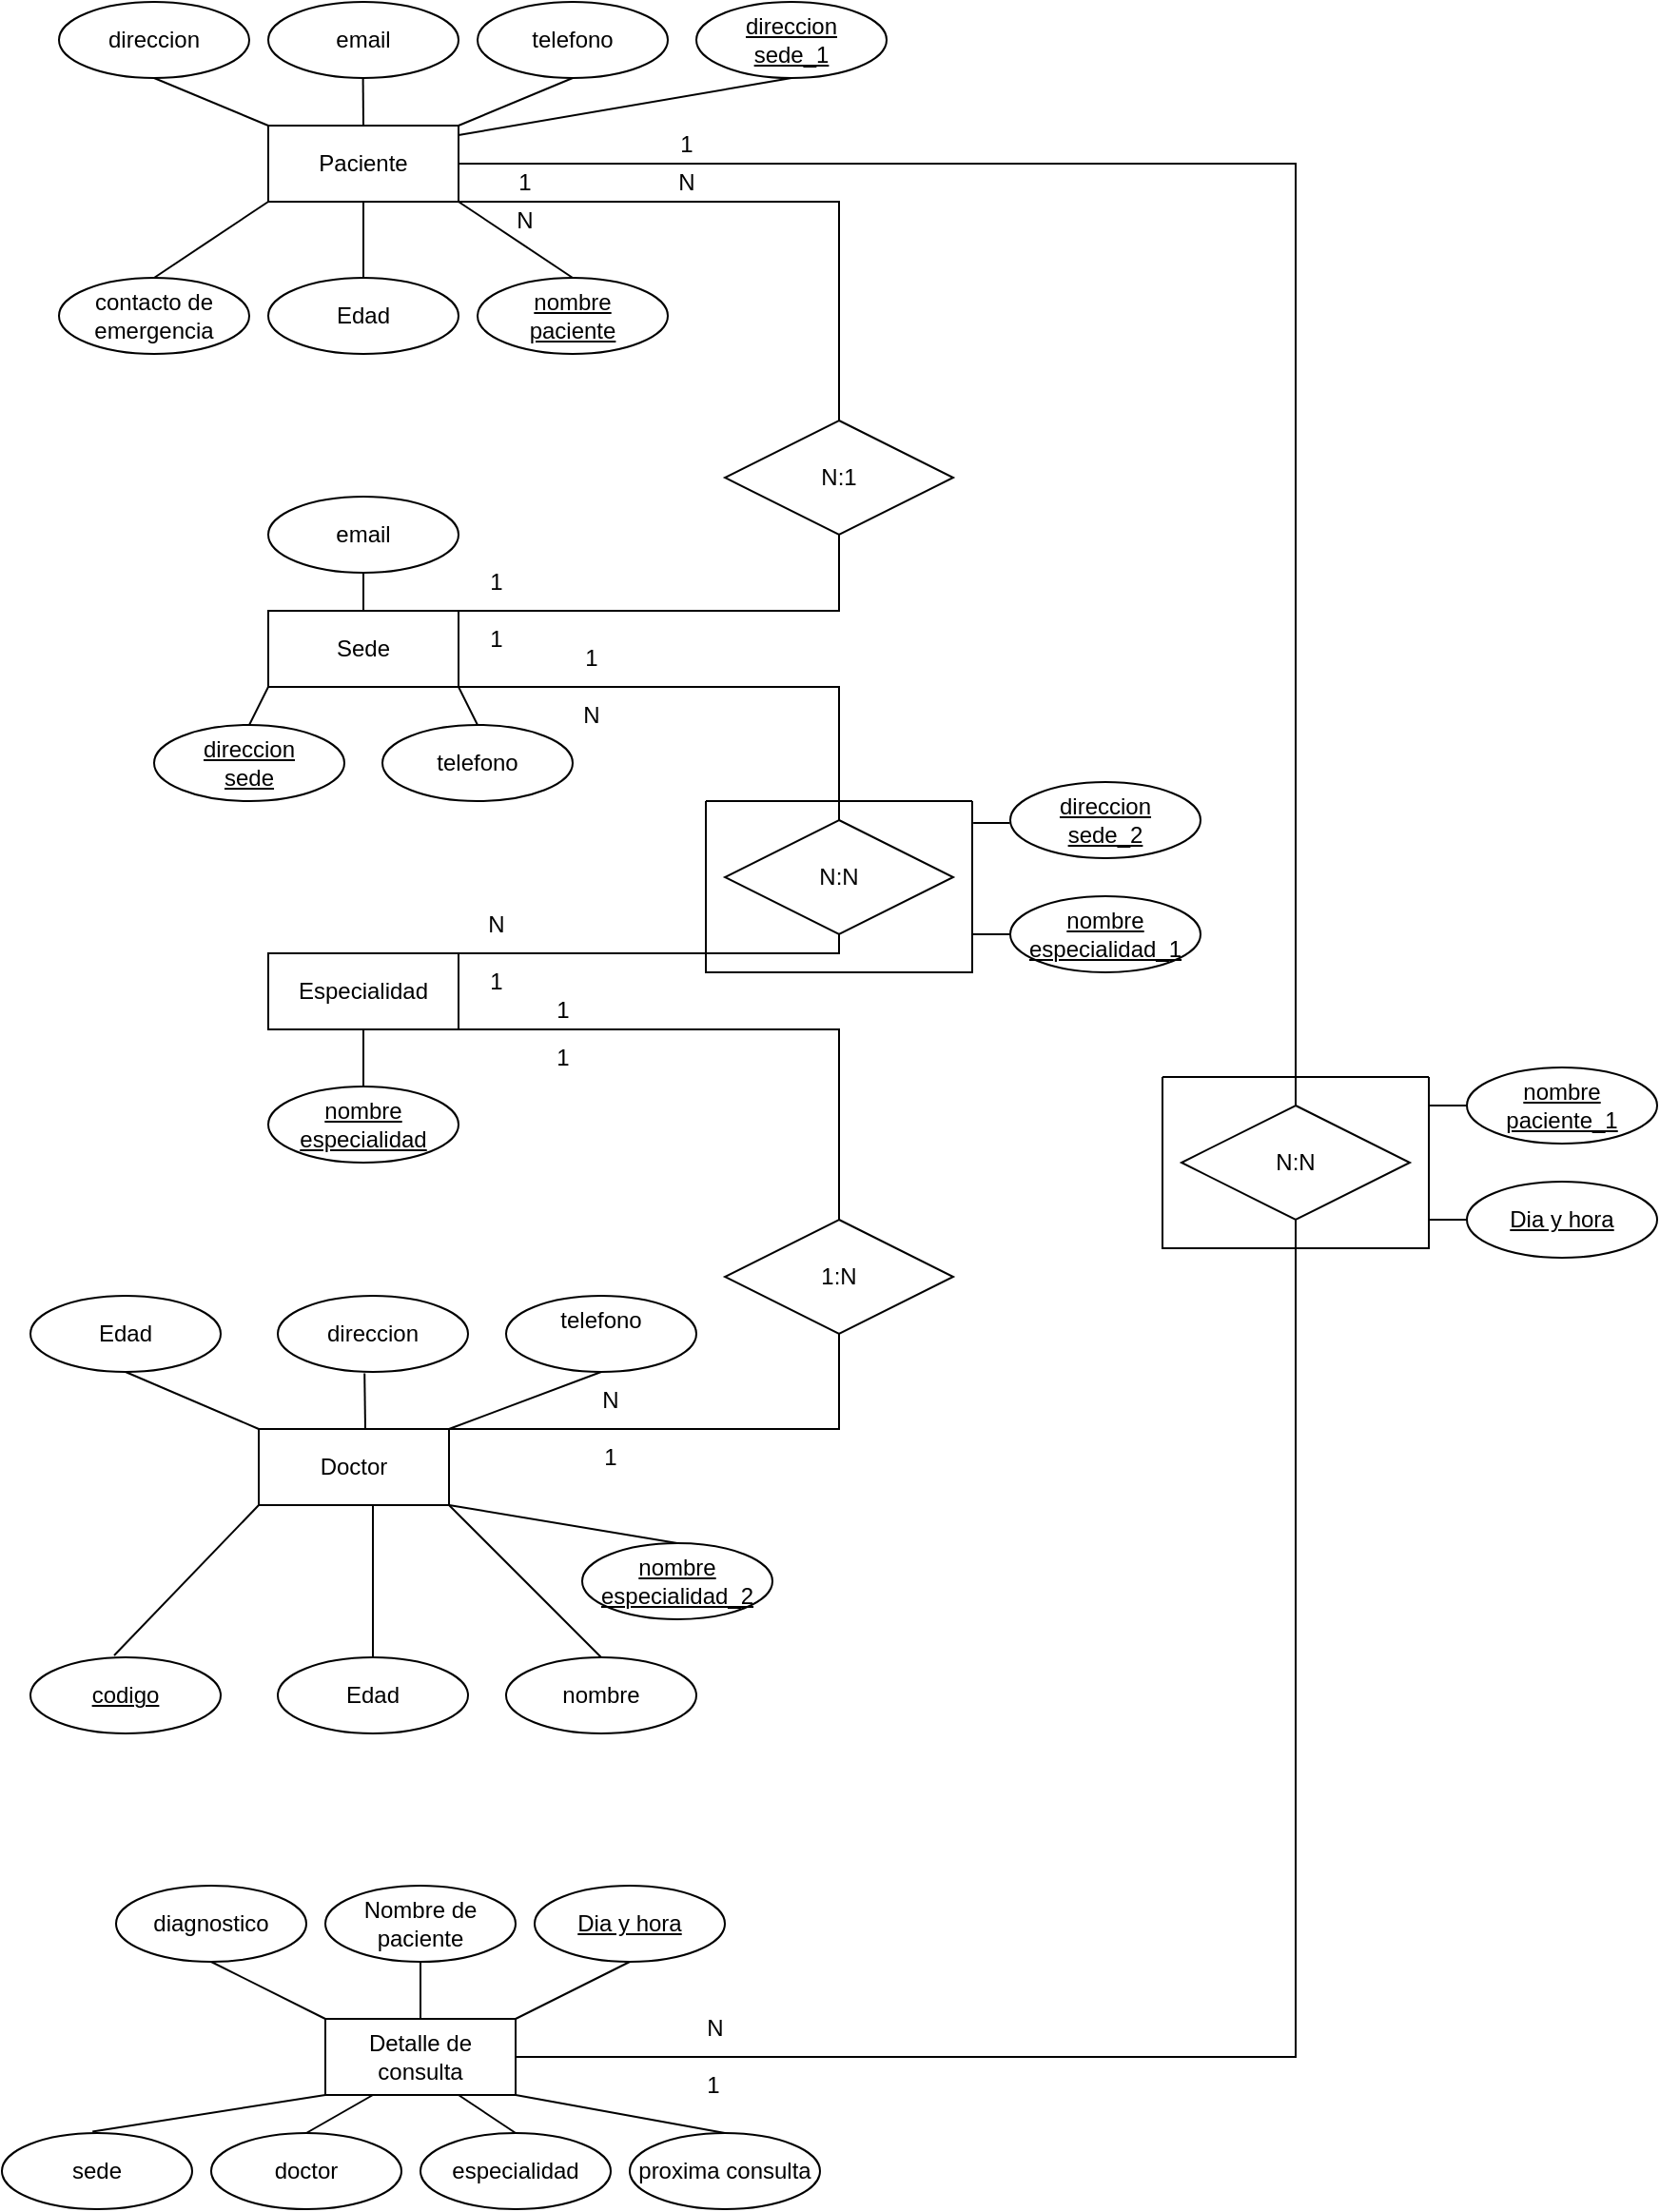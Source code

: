<mxfile version="20.8.16" type="github">
  <diagram name="Página-1" id="K254XjMLHGXwrhlUukFf">
    <mxGraphModel dx="1434" dy="756" grid="1" gridSize="10" guides="1" tooltips="1" connect="1" arrows="1" fold="1" page="1" pageScale="1" pageWidth="827" pageHeight="1169" math="0" shadow="0">
      <root>
        <mxCell id="0" />
        <mxCell id="1" parent="0" />
        <mxCell id="RVOKXATG0BMpp1sHw-ye-1" value="Paciente" style="whiteSpace=wrap;html=1;align=center;" vertex="1" parent="1">
          <mxGeometry x="150" y="105" width="100" height="40" as="geometry" />
        </mxCell>
        <mxCell id="RVOKXATG0BMpp1sHw-ye-2" value="Nombre de paciente" style="ellipse;whiteSpace=wrap;align=center;" vertex="1" parent="1">
          <mxGeometry x="180" y="1030" width="100" height="40" as="geometry" />
        </mxCell>
        <mxCell id="RVOKXATG0BMpp1sHw-ye-3" value="contacto de emergencia" style="ellipse;whiteSpace=wrap;align=center;strokeColor=default;" vertex="1" parent="1">
          <mxGeometry x="40" y="185" width="100" height="40" as="geometry" />
        </mxCell>
        <mxCell id="RVOKXATG0BMpp1sHw-ye-4" value="Edad" style="ellipse;whiteSpace=wrap;align=center;" vertex="1" parent="1">
          <mxGeometry x="150" y="185" width="100" height="40" as="geometry" />
        </mxCell>
        <mxCell id="RVOKXATG0BMpp1sHw-ye-5" value="Doctor" style="whiteSpace=wrap;html=1;align=center;" vertex="1" parent="1">
          <mxGeometry x="145" y="790" width="100" height="40" as="geometry" />
        </mxCell>
        <mxCell id="RVOKXATG0BMpp1sHw-ye-6" value="codigo" style="ellipse;whiteSpace=wrap;html=1;align=center;fontStyle=4" vertex="1" parent="1">
          <mxGeometry x="25" y="910" width="100" height="40" as="geometry" />
        </mxCell>
        <mxCell id="RVOKXATG0BMpp1sHw-ye-7" value="Edad" style="ellipse;whiteSpace=wrap;align=center;" vertex="1" parent="1">
          <mxGeometry x="155" y="910" width="100" height="40" as="geometry" />
        </mxCell>
        <mxCell id="RVOKXATG0BMpp1sHw-ye-8" value="" style="endArrow=none;html=1;rounded=0;entryX=0;entryY=1;entryDx=0;entryDy=0;exitX=0.5;exitY=0;exitDx=0;exitDy=0;" edge="1" parent="1" source="RVOKXATG0BMpp1sHw-ye-3" target="RVOKXATG0BMpp1sHw-ye-1">
          <mxGeometry relative="1" as="geometry">
            <mxPoint x="160" y="195" as="sourcePoint" />
            <mxPoint x="320" y="195" as="targetPoint" />
          </mxGeometry>
        </mxCell>
        <mxCell id="RVOKXATG0BMpp1sHw-ye-9" value="" style="endArrow=none;html=1;rounded=0;exitX=0.5;exitY=1;exitDx=0;exitDy=0;entryX=0.5;entryY=0;entryDx=0;entryDy=0;" edge="1" parent="1" source="RVOKXATG0BMpp1sHw-ye-1" target="RVOKXATG0BMpp1sHw-ye-4">
          <mxGeometry relative="1" as="geometry">
            <mxPoint x="240" y="175" as="sourcePoint" />
            <mxPoint x="250" y="215" as="targetPoint" />
          </mxGeometry>
        </mxCell>
        <mxCell id="RVOKXATG0BMpp1sHw-ye-10" value="" style="endArrow=none;html=1;rounded=0;exitX=0.44;exitY=-0.025;exitDx=0;exitDy=0;exitPerimeter=0;entryX=0;entryY=1;entryDx=0;entryDy=0;" edge="1" parent="1" source="RVOKXATG0BMpp1sHw-ye-6" target="RVOKXATG0BMpp1sHw-ye-5">
          <mxGeometry relative="1" as="geometry">
            <mxPoint x="175" y="870" as="sourcePoint" />
            <mxPoint x="165" y="820" as="targetPoint" />
          </mxGeometry>
        </mxCell>
        <mxCell id="RVOKXATG0BMpp1sHw-ye-11" value="" style="endArrow=none;html=1;rounded=0;exitX=0.6;exitY=1;exitDx=0;exitDy=0;entryX=0.5;entryY=0;entryDx=0;entryDy=0;exitPerimeter=0;" edge="1" parent="1" source="RVOKXATG0BMpp1sHw-ye-5" target="RVOKXATG0BMpp1sHw-ye-7">
          <mxGeometry relative="1" as="geometry">
            <mxPoint x="265" y="860" as="sourcePoint" />
            <mxPoint x="235" y="900" as="targetPoint" />
          </mxGeometry>
        </mxCell>
        <mxCell id="RVOKXATG0BMpp1sHw-ye-12" value="Sede" style="whiteSpace=wrap;html=1;align=center;" vertex="1" parent="1">
          <mxGeometry x="150" y="360" width="100" height="40" as="geometry" />
        </mxCell>
        <mxCell id="RVOKXATG0BMpp1sHw-ye-13" value="Especialidad" style="whiteSpace=wrap;html=1;align=center;" vertex="1" parent="1">
          <mxGeometry x="150" y="540" width="100" height="40" as="geometry" />
        </mxCell>
        <mxCell id="RVOKXATG0BMpp1sHw-ye-14" value="email" style="ellipse;whiteSpace=wrap;align=center;" vertex="1" parent="1">
          <mxGeometry x="150" y="40" width="100" height="40" as="geometry" />
        </mxCell>
        <mxCell id="RVOKXATG0BMpp1sHw-ye-15" value="direccion" style="ellipse;whiteSpace=wrap;html=1;align=center;" vertex="1" parent="1">
          <mxGeometry x="40" y="40" width="100" height="40" as="geometry" />
        </mxCell>
        <mxCell id="RVOKXATG0BMpp1sHw-ye-16" value="telefono" style="ellipse;whiteSpace=wrap;align=center;" vertex="1" parent="1">
          <mxGeometry x="260" y="40" width="100" height="40" as="geometry" />
        </mxCell>
        <mxCell id="RVOKXATG0BMpp1sHw-ye-17" value="Edad" style="ellipse;whiteSpace=wrap;align=center;" vertex="1" parent="1">
          <mxGeometry x="25" y="720" width="100" height="40" as="geometry" />
        </mxCell>
        <mxCell id="RVOKXATG0BMpp1sHw-ye-18" value="direccion" style="ellipse;whiteSpace=wrap;html=1;align=center;" vertex="1" parent="1">
          <mxGeometry x="155" y="720" width="100" height="40" as="geometry" />
        </mxCell>
        <mxCell id="RVOKXATG0BMpp1sHw-ye-19" value="telefono&#xa;" style="ellipse;whiteSpace=wrap;align=center;fontStyle=0" vertex="1" parent="1">
          <mxGeometry x="275" y="720" width="100" height="40" as="geometry" />
        </mxCell>
        <mxCell id="RVOKXATG0BMpp1sHw-ye-20" value="direccion&lt;br&gt;sede" style="ellipse;whiteSpace=wrap;html=1;align=center;fontStyle=4" vertex="1" parent="1">
          <mxGeometry x="90" y="420" width="100" height="40" as="geometry" />
        </mxCell>
        <mxCell id="RVOKXATG0BMpp1sHw-ye-21" value="telefono" style="ellipse;whiteSpace=wrap;html=1;align=center;" vertex="1" parent="1">
          <mxGeometry x="210" y="420" width="100" height="40" as="geometry" />
        </mxCell>
        <mxCell id="RVOKXATG0BMpp1sHw-ye-22" value="email" style="ellipse;align=center;whiteSpace=wrap;" vertex="1" parent="1">
          <mxGeometry x="150" y="300" width="100" height="40" as="geometry" />
        </mxCell>
        <mxCell id="RVOKXATG0BMpp1sHw-ye-23" value="nombre&#xa;especialidad" style="ellipse;whiteSpace=wrap;align=center;fontStyle=4" vertex="1" parent="1">
          <mxGeometry x="150" y="610" width="100" height="40" as="geometry" />
        </mxCell>
        <mxCell id="RVOKXATG0BMpp1sHw-ye-24" value="nombre&#xa;paciente" style="ellipse;whiteSpace=wrap;align=center;fontStyle=4" vertex="1" parent="1">
          <mxGeometry x="260" y="185" width="100" height="40" as="geometry" />
        </mxCell>
        <mxCell id="RVOKXATG0BMpp1sHw-ye-25" value="nombre" style="ellipse;whiteSpace=wrap;align=center;" vertex="1" parent="1">
          <mxGeometry x="275" y="910" width="100" height="40" as="geometry" />
        </mxCell>
        <mxCell id="RVOKXATG0BMpp1sHw-ye-26" value="" style="endArrow=none;html=1;rounded=0;entryX=0;entryY=0;entryDx=0;entryDy=0;exitX=0.5;exitY=1;exitDx=0;exitDy=0;" edge="1" parent="1" source="RVOKXATG0BMpp1sHw-ye-32" target="RVOKXATG0BMpp1sHw-ye-27">
          <mxGeometry relative="1" as="geometry">
            <mxPoint x="150" y="1090" as="sourcePoint" />
            <mxPoint x="210" y="1040" as="targetPoint" />
          </mxGeometry>
        </mxCell>
        <mxCell id="RVOKXATG0BMpp1sHw-ye-27" value="Detalle de consulta" style="whiteSpace=wrap;html=1;align=center;" vertex="1" parent="1">
          <mxGeometry x="180" y="1100" width="100" height="40" as="geometry" />
        </mxCell>
        <mxCell id="RVOKXATG0BMpp1sHw-ye-28" value="sede" style="ellipse;whiteSpace=wrap;html=1;align=center;" vertex="1" parent="1">
          <mxGeometry x="10" y="1160" width="100" height="40" as="geometry" />
        </mxCell>
        <mxCell id="RVOKXATG0BMpp1sHw-ye-29" value="doctor" style="ellipse;whiteSpace=wrap;align=center;" vertex="1" parent="1">
          <mxGeometry x="120" y="1160" width="100" height="40" as="geometry" />
        </mxCell>
        <mxCell id="RVOKXATG0BMpp1sHw-ye-30" value="especialidad" style="ellipse;whiteSpace=wrap;align=center;" vertex="1" parent="1">
          <mxGeometry x="230" y="1160" width="100" height="40" as="geometry" />
        </mxCell>
        <mxCell id="RVOKXATG0BMpp1sHw-ye-31" value="proxima consulta" style="ellipse;whiteSpace=wrap;align=center;" vertex="1" parent="1">
          <mxGeometry x="340" y="1160" width="100" height="40" as="geometry" />
        </mxCell>
        <mxCell id="RVOKXATG0BMpp1sHw-ye-32" value="diagnostico" style="ellipse;whiteSpace=wrap;align=center;" vertex="1" parent="1">
          <mxGeometry x="70" y="1030" width="100" height="40" as="geometry" />
        </mxCell>
        <mxCell id="RVOKXATG0BMpp1sHw-ye-33" value="Dia y hora" style="ellipse;whiteSpace=wrap;html=1;align=center;fontStyle=4" vertex="1" parent="1">
          <mxGeometry x="290" y="1030" width="100" height="40" as="geometry" />
        </mxCell>
        <mxCell id="RVOKXATG0BMpp1sHw-ye-34" value="" style="endArrow=none;html=1;rounded=0;entryX=0.5;entryY=0;entryDx=0;entryDy=0;exitX=1;exitY=1;exitDx=0;exitDy=0;" edge="1" parent="1" source="RVOKXATG0BMpp1sHw-ye-5" target="RVOKXATG0BMpp1sHw-ye-25">
          <mxGeometry relative="1" as="geometry">
            <mxPoint x="235" y="830" as="sourcePoint" />
            <mxPoint x="395" y="830" as="targetPoint" />
          </mxGeometry>
        </mxCell>
        <mxCell id="RVOKXATG0BMpp1sHw-ye-35" value="" style="endArrow=none;html=1;rounded=0;exitX=0.456;exitY=1.02;exitDx=0;exitDy=0;exitPerimeter=0;entryX=0.56;entryY=0;entryDx=0;entryDy=0;entryPerimeter=0;" edge="1" parent="1" source="RVOKXATG0BMpp1sHw-ye-18" target="RVOKXATG0BMpp1sHw-ye-5">
          <mxGeometry relative="1" as="geometry">
            <mxPoint x="105" y="800" as="sourcePoint" />
            <mxPoint x="265" y="800" as="targetPoint" />
          </mxGeometry>
        </mxCell>
        <mxCell id="RVOKXATG0BMpp1sHw-ye-36" value="" style="endArrow=none;html=1;rounded=0;exitX=0.5;exitY=1;exitDx=0;exitDy=0;entryX=0;entryY=0;entryDx=0;entryDy=0;" edge="1" parent="1" source="RVOKXATG0BMpp1sHw-ye-17" target="RVOKXATG0BMpp1sHw-ye-5">
          <mxGeometry relative="1" as="geometry">
            <mxPoint x="144.6" y="750" as="sourcePoint" />
            <mxPoint x="145" y="779.2" as="targetPoint" />
          </mxGeometry>
        </mxCell>
        <mxCell id="RVOKXATG0BMpp1sHw-ye-37" value="" style="endArrow=none;html=1;rounded=0;exitX=0.5;exitY=1;exitDx=0;exitDy=0;entryX=1;entryY=0;entryDx=0;entryDy=0;" edge="1" parent="1" source="RVOKXATG0BMpp1sHw-ye-19" target="RVOKXATG0BMpp1sHw-ye-5">
          <mxGeometry relative="1" as="geometry">
            <mxPoint x="220.6" y="780.8" as="sourcePoint" />
            <mxPoint x="221" y="810" as="targetPoint" />
          </mxGeometry>
        </mxCell>
        <mxCell id="RVOKXATG0BMpp1sHw-ye-38" value="" style="endArrow=none;html=1;rounded=0;exitX=1;exitY=1;exitDx=0;exitDy=0;entryX=0.5;entryY=0;entryDx=0;entryDy=0;" edge="1" parent="1" source="RVOKXATG0BMpp1sHw-ye-1" target="RVOKXATG0BMpp1sHw-ye-24">
          <mxGeometry relative="1" as="geometry">
            <mxPoint x="285.6" y="150" as="sourcePoint" />
            <mxPoint x="286" y="179.2" as="targetPoint" />
          </mxGeometry>
        </mxCell>
        <mxCell id="RVOKXATG0BMpp1sHw-ye-39" value="" style="endArrow=none;html=1;rounded=0;exitX=0.5;exitY=1;exitDx=0;exitDy=0;entryX=0.5;entryY=0;entryDx=0;entryDy=0;" edge="1" parent="1" target="RVOKXATG0BMpp1sHw-ye-1">
          <mxGeometry relative="1" as="geometry">
            <mxPoint x="199.8" y="80" as="sourcePoint" />
            <mxPoint x="199.8" y="120" as="targetPoint" />
          </mxGeometry>
        </mxCell>
        <mxCell id="RVOKXATG0BMpp1sHw-ye-40" value="" style="endArrow=none;html=1;rounded=0;exitX=0.5;exitY=1;exitDx=0;exitDy=0;entryX=0;entryY=0;entryDx=0;entryDy=0;" edge="1" parent="1" source="RVOKXATG0BMpp1sHw-ye-15" target="RVOKXATG0BMpp1sHw-ye-1">
          <mxGeometry relative="1" as="geometry">
            <mxPoint x="220" y="165" as="sourcePoint" />
            <mxPoint x="220" y="205" as="targetPoint" />
          </mxGeometry>
        </mxCell>
        <mxCell id="RVOKXATG0BMpp1sHw-ye-41" value="" style="endArrow=none;html=1;rounded=0;exitX=0.5;exitY=1;exitDx=0;exitDy=0;entryX=1;entryY=0;entryDx=0;entryDy=0;" edge="1" parent="1" source="RVOKXATG0BMpp1sHw-ye-16" target="RVOKXATG0BMpp1sHw-ye-1">
          <mxGeometry relative="1" as="geometry">
            <mxPoint x="230" y="175" as="sourcePoint" />
            <mxPoint x="230" y="215" as="targetPoint" />
          </mxGeometry>
        </mxCell>
        <mxCell id="RVOKXATG0BMpp1sHw-ye-42" value="" style="endArrow=none;html=1;rounded=0;exitX=0.5;exitY=0;exitDx=0;exitDy=0;entryX=0.5;entryY=1;entryDx=0;entryDy=0;" edge="1" parent="1" source="RVOKXATG0BMpp1sHw-ye-12" target="RVOKXATG0BMpp1sHw-ye-22">
          <mxGeometry relative="1" as="geometry">
            <mxPoint x="220" y="350" as="sourcePoint" />
            <mxPoint x="380" y="350" as="targetPoint" />
          </mxGeometry>
        </mxCell>
        <mxCell id="RVOKXATG0BMpp1sHw-ye-43" value="" style="endArrow=none;html=1;rounded=0;exitX=0.5;exitY=0;exitDx=0;exitDy=0;entryX=0;entryY=1;entryDx=0;entryDy=0;" edge="1" parent="1" source="RVOKXATG0BMpp1sHw-ye-20" target="RVOKXATG0BMpp1sHw-ye-12">
          <mxGeometry relative="1" as="geometry">
            <mxPoint x="150" y="410" as="sourcePoint" />
            <mxPoint x="310" y="410" as="targetPoint" />
          </mxGeometry>
        </mxCell>
        <mxCell id="RVOKXATG0BMpp1sHw-ye-44" value="" style="endArrow=none;html=1;rounded=0;exitX=0.5;exitY=0;exitDx=0;exitDy=0;entryX=1;entryY=1;entryDx=0;entryDy=0;" edge="1" parent="1" source="RVOKXATG0BMpp1sHw-ye-21" target="RVOKXATG0BMpp1sHw-ye-12">
          <mxGeometry relative="1" as="geometry">
            <mxPoint x="150" y="430" as="sourcePoint" />
            <mxPoint x="160" y="410" as="targetPoint" />
          </mxGeometry>
        </mxCell>
        <mxCell id="RVOKXATG0BMpp1sHw-ye-45" value="" style="endArrow=none;html=1;rounded=0;exitX=0.5;exitY=0;exitDx=0;exitDy=0;entryX=0.5;entryY=1;entryDx=0;entryDy=0;" edge="1" parent="1" source="RVOKXATG0BMpp1sHw-ye-23" target="RVOKXATG0BMpp1sHw-ye-13">
          <mxGeometry relative="1" as="geometry">
            <mxPoint x="-330" y="620" as="sourcePoint" />
            <mxPoint x="-320" y="600" as="targetPoint" />
          </mxGeometry>
        </mxCell>
        <mxCell id="RVOKXATG0BMpp1sHw-ye-46" value="" style="endArrow=none;html=1;rounded=0;entryX=0.5;entryY=0;entryDx=0;entryDy=0;exitX=0.5;exitY=1;exitDx=0;exitDy=0;" edge="1" parent="1" target="RVOKXATG0BMpp1sHw-ye-30">
          <mxGeometry relative="1" as="geometry">
            <mxPoint x="250" y="1140" as="sourcePoint" />
            <mxPoint x="310" y="1170" as="targetPoint" />
          </mxGeometry>
        </mxCell>
        <mxCell id="RVOKXATG0BMpp1sHw-ye-47" value="" style="endArrow=none;html=1;rounded=0;entryX=0.5;entryY=0;entryDx=0;entryDy=0;exitX=1;exitY=1;exitDx=0;exitDy=0;" edge="1" parent="1" source="RVOKXATG0BMpp1sHw-ye-27" target="RVOKXATG0BMpp1sHw-ye-31">
          <mxGeometry relative="1" as="geometry">
            <mxPoint x="140" y="1090" as="sourcePoint" />
            <mxPoint x="200" y="1120" as="targetPoint" />
          </mxGeometry>
        </mxCell>
        <mxCell id="RVOKXATG0BMpp1sHw-ye-48" value="" style="endArrow=none;html=1;rounded=0;entryX=0.5;entryY=0;entryDx=0;entryDy=0;exitX=0.25;exitY=1;exitDx=0;exitDy=0;" edge="1" parent="1" source="RVOKXATG0BMpp1sHw-ye-27" target="RVOKXATG0BMpp1sHw-ye-29">
          <mxGeometry relative="1" as="geometry">
            <mxPoint x="150" y="1100" as="sourcePoint" />
            <mxPoint x="210" y="1130" as="targetPoint" />
          </mxGeometry>
        </mxCell>
        <mxCell id="RVOKXATG0BMpp1sHw-ye-49" value="" style="endArrow=none;html=1;rounded=0;entryX=0;entryY=1;entryDx=0;entryDy=0;exitX=0.476;exitY=-0.02;exitDx=0;exitDy=0;exitPerimeter=0;" edge="1" parent="1" source="RVOKXATG0BMpp1sHw-ye-28" target="RVOKXATG0BMpp1sHw-ye-27">
          <mxGeometry relative="1" as="geometry">
            <mxPoint x="160" y="1110" as="sourcePoint" />
            <mxPoint x="220" y="1140" as="targetPoint" />
          </mxGeometry>
        </mxCell>
        <mxCell id="RVOKXATG0BMpp1sHw-ye-50" value="" style="endArrow=none;html=1;rounded=0;exitX=0.5;exitY=1;exitDx=0;exitDy=0;" edge="1" parent="1" source="RVOKXATG0BMpp1sHw-ye-2">
          <mxGeometry relative="1" as="geometry">
            <mxPoint x="170" y="1120" as="sourcePoint" />
            <mxPoint x="230" y="1100" as="targetPoint" />
          </mxGeometry>
        </mxCell>
        <mxCell id="RVOKXATG0BMpp1sHw-ye-51" value="" style="endArrow=none;html=1;rounded=0;entryX=1;entryY=0;entryDx=0;entryDy=0;exitX=0.5;exitY=1;exitDx=0;exitDy=0;" edge="1" parent="1" source="RVOKXATG0BMpp1sHw-ye-33" target="RVOKXATG0BMpp1sHw-ye-27">
          <mxGeometry relative="1" as="geometry">
            <mxPoint x="180" y="1130" as="sourcePoint" />
            <mxPoint x="240" y="1160" as="targetPoint" />
          </mxGeometry>
        </mxCell>
        <mxCell id="RVOKXATG0BMpp1sHw-ye-52" value="N:1" style="shape=rhombus;perimeter=rhombusPerimeter;whiteSpace=wrap;html=1;align=center;strokeColor=default;" vertex="1" parent="1">
          <mxGeometry x="390" y="260" width="120" height="60" as="geometry" />
        </mxCell>
        <mxCell id="RVOKXATG0BMpp1sHw-ye-53" value="" style="endArrow=none;html=1;rounded=0;exitX=1;exitY=1;exitDx=0;exitDy=0;entryX=0.5;entryY=0;entryDx=0;entryDy=0;" edge="1" parent="1" source="RVOKXATG0BMpp1sHw-ye-1" target="RVOKXATG0BMpp1sHw-ye-52">
          <mxGeometry relative="1" as="geometry">
            <mxPoint x="270" y="330" as="sourcePoint" />
            <mxPoint x="430" y="330" as="targetPoint" />
            <Array as="points">
              <mxPoint x="450" y="145" />
            </Array>
          </mxGeometry>
        </mxCell>
        <mxCell id="RVOKXATG0BMpp1sHw-ye-54" value="" style="endArrow=none;html=1;rounded=0;exitX=1;exitY=0;exitDx=0;exitDy=0;entryX=0.5;entryY=1;entryDx=0;entryDy=0;" edge="1" parent="1" source="RVOKXATG0BMpp1sHw-ye-12" target="RVOKXATG0BMpp1sHw-ye-52">
          <mxGeometry relative="1" as="geometry">
            <mxPoint x="270" y="330" as="sourcePoint" />
            <mxPoint x="430" y="330" as="targetPoint" />
            <Array as="points">
              <mxPoint x="450" y="360" />
            </Array>
          </mxGeometry>
        </mxCell>
        <mxCell id="RVOKXATG0BMpp1sHw-ye-55" value="N:N" style="shape=rhombus;perimeter=rhombusPerimeter;whiteSpace=wrap;html=1;align=center;strokeColor=default;" vertex="1" parent="1">
          <mxGeometry x="390" y="470" width="120" height="60" as="geometry" />
        </mxCell>
        <mxCell id="RVOKXATG0BMpp1sHw-ye-56" value="" style="endArrow=none;html=1;rounded=0;exitX=1;exitY=1;exitDx=0;exitDy=0;entryX=0.5;entryY=0;entryDx=0;entryDy=0;" edge="1" parent="1" source="RVOKXATG0BMpp1sHw-ye-12" target="RVOKXATG0BMpp1sHw-ye-55">
          <mxGeometry relative="1" as="geometry">
            <mxPoint x="270" y="530" as="sourcePoint" />
            <mxPoint x="430" y="530" as="targetPoint" />
            <Array as="points">
              <mxPoint x="450" y="400" />
            </Array>
          </mxGeometry>
        </mxCell>
        <mxCell id="RVOKXATG0BMpp1sHw-ye-57" value="" style="endArrow=none;html=1;rounded=0;exitX=1;exitY=0;exitDx=0;exitDy=0;entryX=0.5;entryY=1;entryDx=0;entryDy=0;" edge="1" parent="1" source="RVOKXATG0BMpp1sHw-ye-13" target="RVOKXATG0BMpp1sHw-ye-55">
          <mxGeometry relative="1" as="geometry">
            <mxPoint x="270" y="530" as="sourcePoint" />
            <mxPoint x="430" y="530" as="targetPoint" />
            <Array as="points">
              <mxPoint x="450" y="540" />
            </Array>
          </mxGeometry>
        </mxCell>
        <mxCell id="RVOKXATG0BMpp1sHw-ye-58" value="1:N" style="shape=rhombus;perimeter=rhombusPerimeter;whiteSpace=wrap;html=1;align=center;strokeColor=default;" vertex="1" parent="1">
          <mxGeometry x="390" y="680" width="120" height="60" as="geometry" />
        </mxCell>
        <mxCell id="RVOKXATG0BMpp1sHw-ye-59" value="" style="endArrow=none;html=1;rounded=0;entryX=0.5;entryY=0;entryDx=0;entryDy=0;exitX=1;exitY=1;exitDx=0;exitDy=0;" edge="1" parent="1" source="RVOKXATG0BMpp1sHw-ye-13" target="RVOKXATG0BMpp1sHw-ye-58">
          <mxGeometry relative="1" as="geometry">
            <mxPoint x="120" y="810" as="sourcePoint" />
            <mxPoint x="280" y="810" as="targetPoint" />
            <Array as="points">
              <mxPoint x="450" y="580" />
            </Array>
          </mxGeometry>
        </mxCell>
        <mxCell id="RVOKXATG0BMpp1sHw-ye-60" value="" style="endArrow=none;html=1;rounded=0;entryX=0.5;entryY=1;entryDx=0;entryDy=0;exitX=1;exitY=0;exitDx=0;exitDy=0;" edge="1" parent="1" source="RVOKXATG0BMpp1sHw-ye-5" target="RVOKXATG0BMpp1sHw-ye-58">
          <mxGeometry relative="1" as="geometry">
            <mxPoint x="250" y="790" as="sourcePoint" />
            <mxPoint x="280" y="810" as="targetPoint" />
            <Array as="points">
              <mxPoint x="450" y="790" />
            </Array>
          </mxGeometry>
        </mxCell>
        <mxCell id="RVOKXATG0BMpp1sHw-ye-61" value="N:N" style="shape=rhombus;perimeter=rhombusPerimeter;whiteSpace=wrap;html=1;align=center;strokeColor=default;" vertex="1" parent="1">
          <mxGeometry x="630" y="620" width="120" height="60" as="geometry" />
        </mxCell>
        <mxCell id="RVOKXATG0BMpp1sHw-ye-62" value="" style="endArrow=none;html=1;rounded=0;entryX=0.5;entryY=0;entryDx=0;entryDy=0;exitX=1;exitY=0.5;exitDx=0;exitDy=0;" edge="1" parent="1" source="RVOKXATG0BMpp1sHw-ye-1" target="RVOKXATG0BMpp1sHw-ye-61">
          <mxGeometry relative="1" as="geometry">
            <mxPoint x="120" y="620" as="sourcePoint" />
            <mxPoint x="280" y="620" as="targetPoint" />
            <Array as="points">
              <mxPoint x="690" y="125" />
            </Array>
          </mxGeometry>
        </mxCell>
        <mxCell id="RVOKXATG0BMpp1sHw-ye-63" value="" style="endArrow=none;html=1;rounded=0;entryX=0.5;entryY=1;entryDx=0;entryDy=0;exitX=1;exitY=0.5;exitDx=0;exitDy=0;" edge="1" parent="1" source="RVOKXATG0BMpp1sHw-ye-27" target="RVOKXATG0BMpp1sHw-ye-61">
          <mxGeometry relative="1" as="geometry">
            <mxPoint x="120" y="730" as="sourcePoint" />
            <mxPoint x="280" y="730" as="targetPoint" />
            <Array as="points">
              <mxPoint x="690" y="1120" />
            </Array>
          </mxGeometry>
        </mxCell>
        <mxCell id="RVOKXATG0BMpp1sHw-ye-64" value="1" style="text;strokeColor=none;align=center;fillColor=none;html=1;verticalAlign=middle;whiteSpace=wrap;rounded=0;" vertex="1" parent="1">
          <mxGeometry x="255" y="120" width="60" height="30" as="geometry" />
        </mxCell>
        <mxCell id="RVOKXATG0BMpp1sHw-ye-65" value="1" style="text;strokeColor=none;align=center;fillColor=none;html=1;verticalAlign=middle;whiteSpace=wrap;rounded=0;" vertex="1" parent="1">
          <mxGeometry x="240" y="330" width="60" height="30" as="geometry" />
        </mxCell>
        <mxCell id="RVOKXATG0BMpp1sHw-ye-66" value="1" style="text;strokeColor=none;align=center;fillColor=none;html=1;verticalAlign=middle;whiteSpace=wrap;rounded=0;" vertex="1" parent="1">
          <mxGeometry x="240" y="360" width="60" height="30" as="geometry" />
        </mxCell>
        <mxCell id="RVOKXATG0BMpp1sHw-ye-67" value="N" style="text;strokeColor=none;align=center;fillColor=none;html=1;verticalAlign=middle;whiteSpace=wrap;rounded=0;" vertex="1" parent="1">
          <mxGeometry x="255" y="140" width="60" height="30" as="geometry" />
        </mxCell>
        <mxCell id="RVOKXATG0BMpp1sHw-ye-68" value="direccion&lt;br&gt;sede_1" style="ellipse;whiteSpace=wrap;html=1;align=center;fontStyle=4" vertex="1" parent="1">
          <mxGeometry x="375" y="40" width="100" height="40" as="geometry" />
        </mxCell>
        <mxCell id="RVOKXATG0BMpp1sHw-ye-69" value="" style="endArrow=none;html=1;rounded=0;entryX=0.5;entryY=1;entryDx=0;entryDy=0;" edge="1" parent="1" target="RVOKXATG0BMpp1sHw-ye-68">
          <mxGeometry relative="1" as="geometry">
            <mxPoint x="250" y="110" as="sourcePoint" />
            <mxPoint x="410" y="110" as="targetPoint" />
          </mxGeometry>
        </mxCell>
        <mxCell id="RVOKXATG0BMpp1sHw-ye-70" value="1" style="text;strokeColor=none;align=center;fillColor=none;html=1;verticalAlign=middle;whiteSpace=wrap;rounded=0;" vertex="1" parent="1">
          <mxGeometry x="290" y="370" width="60" height="30" as="geometry" />
        </mxCell>
        <mxCell id="RVOKXATG0BMpp1sHw-ye-71" value="N" style="text;strokeColor=none;align=center;fillColor=none;html=1;verticalAlign=middle;whiteSpace=wrap;rounded=0;" vertex="1" parent="1">
          <mxGeometry x="240" y="510" width="60" height="30" as="geometry" />
        </mxCell>
        <mxCell id="RVOKXATG0BMpp1sHw-ye-72" value="1" style="text;strokeColor=none;align=center;fillColor=none;html=1;verticalAlign=middle;whiteSpace=wrap;rounded=0;" vertex="1" parent="1">
          <mxGeometry x="240" y="540" width="60" height="30" as="geometry" />
        </mxCell>
        <mxCell id="RVOKXATG0BMpp1sHw-ye-73" value="N" style="text;strokeColor=none;align=center;fillColor=none;html=1;verticalAlign=middle;whiteSpace=wrap;rounded=0;" vertex="1" parent="1">
          <mxGeometry x="290" y="400" width="60" height="30" as="geometry" />
        </mxCell>
        <mxCell id="RVOKXATG0BMpp1sHw-ye-74" value="" style="swimlane;startSize=0;strokeColor=default;html=0;" vertex="1" parent="1">
          <mxGeometry x="380" y="460" width="140" height="90" as="geometry" />
        </mxCell>
        <mxCell id="RVOKXATG0BMpp1sHw-ye-75" value="nombre&#xa;especialidad_1" style="ellipse;whiteSpace=wrap;align=center;fontStyle=4" vertex="1" parent="1">
          <mxGeometry x="540" y="510" width="100" height="40" as="geometry" />
        </mxCell>
        <mxCell id="RVOKXATG0BMpp1sHw-ye-76" value="direccion&lt;br&gt;sede_2" style="ellipse;whiteSpace=wrap;html=1;align=center;fontStyle=4" vertex="1" parent="1">
          <mxGeometry x="540" y="450" width="100" height="40" as="geometry" />
        </mxCell>
        <mxCell id="RVOKXATG0BMpp1sHw-ye-77" value="" style="endArrow=none;html=1;rounded=0;" edge="1" parent="1">
          <mxGeometry relative="1" as="geometry">
            <mxPoint x="520" y="530" as="sourcePoint" />
            <mxPoint x="540" y="530" as="targetPoint" />
          </mxGeometry>
        </mxCell>
        <mxCell id="RVOKXATG0BMpp1sHw-ye-78" value="" style="endArrow=none;html=1;rounded=0;entryX=-0.002;entryY=0.539;entryDx=0;entryDy=0;entryPerimeter=0;exitX=1.004;exitY=0.128;exitDx=0;exitDy=0;exitPerimeter=0;" edge="1" parent="1" source="RVOKXATG0BMpp1sHw-ye-74" target="RVOKXATG0BMpp1sHw-ye-76">
          <mxGeometry relative="1" as="geometry">
            <mxPoint x="530" y="540" as="sourcePoint" />
            <mxPoint x="530" y="480" as="targetPoint" />
          </mxGeometry>
        </mxCell>
        <mxCell id="RVOKXATG0BMpp1sHw-ye-79" value="1" style="text;strokeColor=none;align=center;fillColor=none;html=1;verticalAlign=middle;whiteSpace=wrap;rounded=0;" vertex="1" parent="1">
          <mxGeometry x="275" y="555" width="60" height="30" as="geometry" />
        </mxCell>
        <mxCell id="RVOKXATG0BMpp1sHw-ye-80" value="N" style="text;strokeColor=none;align=center;fillColor=none;html=1;verticalAlign=middle;whiteSpace=wrap;rounded=0;" vertex="1" parent="1">
          <mxGeometry x="300" y="760" width="60" height="30" as="geometry" />
        </mxCell>
        <mxCell id="RVOKXATG0BMpp1sHw-ye-81" value="1" style="text;strokeColor=none;align=center;fillColor=none;html=1;verticalAlign=middle;whiteSpace=wrap;rounded=0;" vertex="1" parent="1">
          <mxGeometry x="300" y="790" width="60" height="30" as="geometry" />
        </mxCell>
        <mxCell id="RVOKXATG0BMpp1sHw-ye-82" value="1" style="text;strokeColor=none;align=center;fillColor=none;html=1;verticalAlign=middle;whiteSpace=wrap;rounded=0;" vertex="1" parent="1">
          <mxGeometry x="275" y="580" width="60" height="30" as="geometry" />
        </mxCell>
        <mxCell id="RVOKXATG0BMpp1sHw-ye-83" value="nombre&#xa;especialidad_2" style="ellipse;whiteSpace=wrap;align=center;fontStyle=4" vertex="1" parent="1">
          <mxGeometry x="315" y="850" width="100" height="40" as="geometry" />
        </mxCell>
        <mxCell id="RVOKXATG0BMpp1sHw-ye-84" value="" style="endArrow=none;html=1;rounded=0;entryX=0.5;entryY=0;entryDx=0;entryDy=0;exitX=1;exitY=1;exitDx=0;exitDy=0;" edge="1" parent="1" source="RVOKXATG0BMpp1sHw-ye-5" target="RVOKXATG0BMpp1sHw-ye-83">
          <mxGeometry relative="1" as="geometry">
            <mxPoint x="210" y="840" as="sourcePoint" />
            <mxPoint x="370" y="840" as="targetPoint" />
          </mxGeometry>
        </mxCell>
        <mxCell id="RVOKXATG0BMpp1sHw-ye-85" value="1" style="text;strokeColor=none;align=center;fillColor=none;html=1;verticalAlign=middle;whiteSpace=wrap;rounded=0;" vertex="1" parent="1">
          <mxGeometry x="340" y="100" width="60" height="30" as="geometry" />
        </mxCell>
        <mxCell id="RVOKXATG0BMpp1sHw-ye-86" value="N" style="text;strokeColor=none;align=center;fillColor=none;html=1;verticalAlign=middle;whiteSpace=wrap;rounded=0;" vertex="1" parent="1">
          <mxGeometry x="355" y="1090" width="60" height="30" as="geometry" />
        </mxCell>
        <mxCell id="RVOKXATG0BMpp1sHw-ye-87" value="1" style="text;strokeColor=none;align=center;fillColor=none;html=1;verticalAlign=middle;whiteSpace=wrap;rounded=0;" vertex="1" parent="1">
          <mxGeometry x="354" y="1120" width="60" height="30" as="geometry" />
        </mxCell>
        <mxCell id="RVOKXATG0BMpp1sHw-ye-88" value="N" style="text;strokeColor=none;align=center;fillColor=none;html=1;verticalAlign=middle;whiteSpace=wrap;rounded=0;" vertex="1" parent="1">
          <mxGeometry x="340" y="120" width="60" height="30" as="geometry" />
        </mxCell>
        <mxCell id="RVOKXATG0BMpp1sHw-ye-89" value="" style="swimlane;startSize=0;strokeColor=default;html=0;" vertex="1" parent="1">
          <mxGeometry x="620" y="605" width="140" height="90" as="geometry" />
        </mxCell>
        <mxCell id="RVOKXATG0BMpp1sHw-ye-90" value="nombre&#xa;paciente_1" style="ellipse;whiteSpace=wrap;align=center;fontStyle=4" vertex="1" parent="1">
          <mxGeometry x="780" y="600" width="100" height="40" as="geometry" />
        </mxCell>
        <mxCell id="RVOKXATG0BMpp1sHw-ye-91" value="Dia y hora" style="ellipse;whiteSpace=wrap;html=1;align=center;fontStyle=4" vertex="1" parent="1">
          <mxGeometry x="780" y="660" width="100" height="40" as="geometry" />
        </mxCell>
        <mxCell id="RVOKXATG0BMpp1sHw-ye-92" value="" style="endArrow=none;html=1;rounded=0;entryX=0;entryY=0.5;entryDx=0;entryDy=0;exitX=1;exitY=0.833;exitDx=0;exitDy=0;exitPerimeter=0;" edge="1" parent="1" source="RVOKXATG0BMpp1sHw-ye-89" target="RVOKXATG0BMpp1sHw-ye-91">
          <mxGeometry relative="1" as="geometry">
            <mxPoint x="710" y="750" as="sourcePoint" />
            <mxPoint x="870" y="750" as="targetPoint" />
          </mxGeometry>
        </mxCell>
        <mxCell id="RVOKXATG0BMpp1sHw-ye-93" value="" style="endArrow=none;html=1;rounded=0;" edge="1" parent="1">
          <mxGeometry relative="1" as="geometry">
            <mxPoint x="760" y="620" as="sourcePoint" />
            <mxPoint x="780" y="620" as="targetPoint" />
          </mxGeometry>
        </mxCell>
      </root>
    </mxGraphModel>
  </diagram>
</mxfile>
